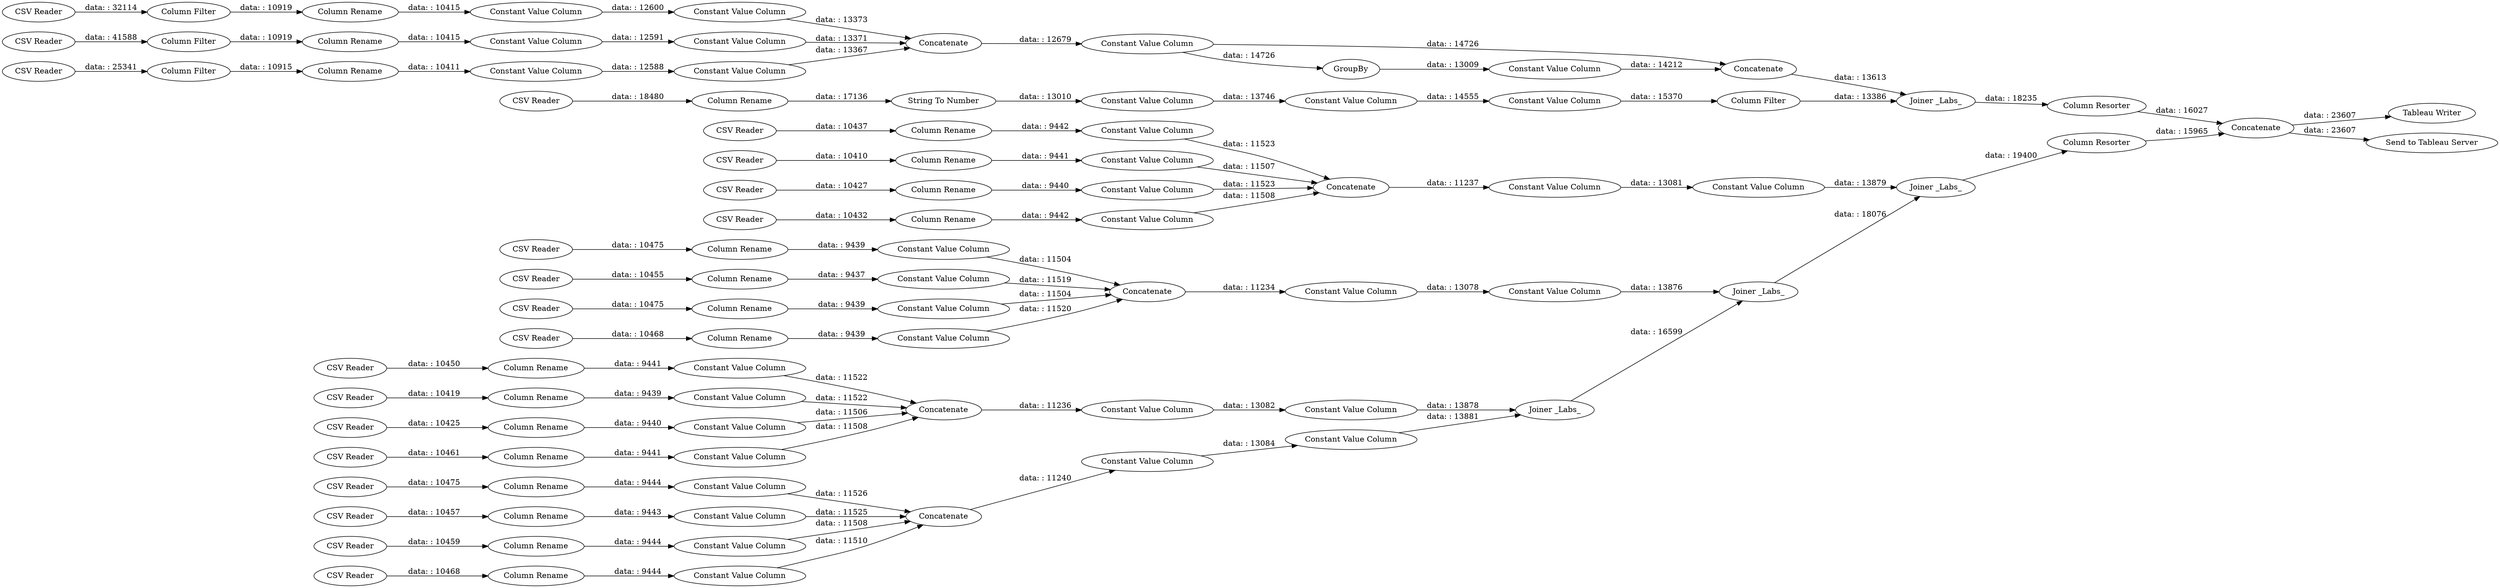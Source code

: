 digraph {
	"3455547927554419721_10" [label="CSV Reader"]
	"-3218674210620680745_29" [label="CSV Reader"]
	"6963935666667683141_21" [label="Joiner _Labs_"]
	"-8807880988283313152_6" [label="Constant Value Column"]
	"-3218674210620680745_34" [label="Constant Value Column"]
	"74562964953922408_8" [label="Constant Value Column"]
	"74562964953922408_9" [label="Column Rename"]
	"3836964034103931429_1" [label="CSV Reader"]
	"-8807880988283313152_12" [label="Constant Value Column"]
	"-7967643847959402865_28" [label=Concatenate]
	"-3218674210620680745_17" [label="CSV Reader"]
	"-3218674210620680745_28" [label="Column Filter"]
	"3836964034103931429_14" [label="Constant Value Column"]
	"3455547927554419721_8" [label="Constant Value Column"]
	"74562964953922408_2" [label="Column Rename"]
	"-7967643847959402865_27" [label="Constant Value Column"]
	"-3218674210620680745_18" [label="Column Rename"]
	"-8807880988283313152_11" [label="Column Rename"]
	"3836964034103931429_16" [label="String To Number"]
	"3455547927554419721_6" [label="Constant Value Column"]
	"3337584210584557808_9" [label="Column Rename"]
	"3455547927554419721_15" [label="Constant Value Column"]
	"3337584210584557808_7" [label="CSV Reader"]
	"3206374209867652052_25" [label="Tableau Writer"]
	"3455547927554419721_7" [label="CSV Reader"]
	"3337584210584557808_8" [label="Constant Value Column"]
	"74562964953922408_7" [label="CSV Reader"]
	"74562964953922408_14" [label="Constant Value Column"]
	"3337584210584557808_2" [label="Column Rename"]
	"3337584210584557808_14" [label="Constant Value Column"]
	"-7967643847959402865_29" [label="Joiner _Labs_"]
	"74562964953922408_13" [label=Concatenate]
	"-3218674210620680745_32" [label="Constant Value Column"]
	"3455547927554419721_12" [label="Constant Value Column"]
	"-3218674210620680745_22" [label="Constant Value Column"]
	"3337584210584557808_11" [label="Column Rename"]
	"3455547927554419721_14" [label="Constant Value Column"]
	"3337584210584557808_1" [label="CSV Reader"]
	"3836964034103931429_2" [label="Column Rename"]
	"3455547927554419721_1" [label="CSV Reader"]
	"3337584210584557808_10" [label="CSV Reader"]
	"3337584210584557808_15" [label="Constant Value Column"]
	"3455547927554419721_9" [label="Column Rename"]
	"-3218674210620680745_30" [label="Constant Value Column"]
	"74562964953922408_5" [label="Column Rename"]
	"3836964034103931429_15" [label="Constant Value Column"]
	"74562964953922408_10" [label="CSV Reader"]
	"3455547927554419721_2" [label="Column Rename"]
	"3206374209867652052_32" [label=Concatenate]
	"-3218674210620680745_24" [label="CSV Reader"]
	"6963935666667683141_18" [label="Joiner _Labs_"]
	"3455547927554419721_3" [label="Constant Value Column"]
	"74562964953922408_4" [label="CSV Reader"]
	"-8807880988283313152_13" [label=Concatenate]
	"-7967643847959402865_26" [label=GroupBy]
	"3455547927554419721_13" [label=Concatenate]
	"3337584210584557808_3" [label="Constant Value Column"]
	"-8807880988283313152_2" [label="Column Rename"]
	"-8807880988283313152_7" [label="CSV Reader"]
	"3455547927554419721_4" [label="CSV Reader"]
	"3337584210584557808_12" [label="Constant Value Column"]
	"74562964953922408_1" [label="CSV Reader"]
	"74562964953922408_11" [label="Column Rename"]
	"-8807880988283313152_5" [label="Column Rename"]
	"-3218674210620680745_19" [label="Constant Value Column"]
	"-3218674210620680745_23" [label="Column Filter"]
	"6963935666667683141_22" [label="Column Resorter"]
	"3337584210584557808_6" [label="Constant Value Column"]
	"-8807880988283313152_15" [label="Constant Value Column"]
	"-7967643847959402865_30" [label="Column Resorter"]
	"6963935666667683141_20" [label="Joiner _Labs_"]
	"-3218674210620680745_25" [label="Constant Value Column"]
	"-8807880988283313152_4" [label="CSV Reader"]
	"-3218674210620680745_27" [label="Constant Value Column"]
	"-3218674210620680745_13" [label=Concatenate]
	"3836964034103931429_3" [label="Constant Value Column"]
	"-8807880988283313152_3" [label="Constant Value Column"]
	"74562964953922408_6" [label="Constant Value Column"]
	"-3218674210620680745_20" [label="Column Filter"]
	"74562964953922408_3" [label="Constant Value Column"]
	"-3218674210620680745_26" [label="Column Rename"]
	"-8807880988283313152_1" [label="CSV Reader"]
	"3337584210584557808_5" [label="Column Rename"]
	"3206374209867652052_38" [label="Send to Tableau Server"]
	"3836964034103931429_23" [label="Column Filter"]
	"74562964953922408_12" [label="Constant Value Column"]
	"-8807880988283313152_10" [label="CSV Reader"]
	"-3218674210620680745_31" [label="Column Rename"]
	"-8807880988283313152_9" [label="Column Rename"]
	"3337584210584557808_13" [label=Concatenate]
	"-8807880988283313152_14" [label="Constant Value Column"]
	"3455547927554419721_11" [label="Column Rename"]
	"3337584210584557808_4" [label="CSV Reader"]
	"-8807880988283313152_8" [label="Constant Value Column"]
	"3455547927554419721_5" [label="Column Rename"]
	"74562964953922408_15" [label="Constant Value Column"]
	"3455547927554419721_6" -> "3455547927554419721_13" [label="data: : 11506"]
	"3836964034103931429_3" -> "3836964034103931429_14" [label="data: : 13746"]
	"3455547927554419721_12" -> "3455547927554419721_13" [label="data: : 11522"]
	"3836964034103931429_1" -> "3836964034103931429_2" [label="data: : 18480"]
	"-3218674210620680745_17" -> "-3218674210620680745_20" [label="data: : 25341"]
	"-8807880988283313152_10" -> "-8807880988283313152_11" [label="data: : 10455"]
	"3455547927554419721_3" -> "3455547927554419721_13" [label="data: : 11508"]
	"74562964953922408_2" -> "74562964953922408_3" [label="data: : 9444"]
	"3455547927554419721_15" -> "6963935666667683141_18" [label="data: : 13878"]
	"3337584210584557808_4" -> "3337584210584557808_5" [label="data: : 10410"]
	"74562964953922408_1" -> "74562964953922408_2" [label="data: : 10468"]
	"3206374209867652052_32" -> "3206374209867652052_25" [label="data: : 23607"]
	"3455547927554419721_11" -> "3455547927554419721_12" [label="data: : 9441"]
	"-7967643847959402865_27" -> "-7967643847959402865_28" [label="data: : 14212"]
	"-3218674210620680745_25" -> "-3218674210620680745_13" [label="data: : 13371"]
	"3337584210584557808_8" -> "3337584210584557808_13" [label="data: : 11523"]
	"74562964953922408_11" -> "74562964953922408_12" [label="data: : 9444"]
	"-8807880988283313152_6" -> "-8807880988283313152_13" [label="data: : 11504"]
	"-7967643847959402865_30" -> "3206374209867652052_32" [label="data: : 16027"]
	"-3218674210620680745_18" -> "-3218674210620680745_19" [label="data: : 10411"]
	"3337584210584557808_13" -> "3337584210584557808_14" [label="data: : 11237"]
	"-7967643847959402865_28" -> "-7967643847959402865_29" [label="data: : 13613"]
	"-3218674210620680745_20" -> "-3218674210620680745_18" [label="data: : 10915"]
	"-8807880988283313152_12" -> "-8807880988283313152_13" [label="data: : 11519"]
	"3836964034103931429_16" -> "3836964034103931429_3" [label="data: : 13010"]
	"3337584210584557808_9" -> "3337584210584557808_8" [label="data: : 9440"]
	"-3218674210620680745_26" -> "-3218674210620680745_27" [label="data: : 10415"]
	"-3218674210620680745_34" -> "-7967643847959402865_28" [label="data: : 14726"]
	"74562964953922408_3" -> "74562964953922408_13" [label="data: : 11510"]
	"-8807880988283313152_8" -> "-8807880988283313152_13" [label="data: : 11520"]
	"-3218674210620680745_32" -> "-3218674210620680745_30" [label="data: : 12600"]
	"74562964953922408_12" -> "74562964953922408_13" [label="data: : 11526"]
	"-7967643847959402865_26" -> "-7967643847959402865_27" [label="data: : 13009"]
	"3455547927554419721_13" -> "3455547927554419721_14" [label="data: : 11236"]
	"-3218674210620680745_31" -> "-3218674210620680745_32" [label="data: : 10415"]
	"-3218674210620680745_13" -> "-3218674210620680745_34" [label="data: : 12679"]
	"6963935666667683141_22" -> "3206374209867652052_32" [label="data: : 15965"]
	"6963935666667683141_20" -> "6963935666667683141_21" [label="data: : 18076"]
	"3836964034103931429_2" -> "3836964034103931429_16" [label="data: : 17136"]
	"74562964953922408_8" -> "74562964953922408_13" [label="data: : 11525"]
	"3337584210584557808_7" -> "3337584210584557808_9" [label="data: : 10427"]
	"3337584210584557808_5" -> "3337584210584557808_6" [label="data: : 9441"]
	"3337584210584557808_12" -> "3337584210584557808_13" [label="data: : 11523"]
	"74562964953922408_4" -> "74562964953922408_5" [label="data: : 10459"]
	"-8807880988283313152_2" -> "-8807880988283313152_3" [label="data: : 9439"]
	"74562964953922408_6" -> "74562964953922408_13" [label="data: : 11508"]
	"3455547927554419721_1" -> "3455547927554419721_2" [label="data: : 10461"]
	"-8807880988283313152_7" -> "-8807880988283313152_9" [label="data: : 10468"]
	"74562964953922408_9" -> "74562964953922408_8" [label="data: : 9443"]
	"-3218674210620680745_28" -> "-3218674210620680745_31" [label="data: : 10919"]
	"3455547927554419721_5" -> "3455547927554419721_6" [label="data: : 9440"]
	"74562964953922408_14" -> "74562964953922408_15" [label="data: : 13084"]
	"-3218674210620680745_23" -> "-3218674210620680745_26" [label="data: : 10919"]
	"-3218674210620680745_24" -> "-3218674210620680745_23" [label="data: : 41588"]
	"-3218674210620680745_29" -> "-3218674210620680745_28" [label="data: : 32114"]
	"74562964953922408_7" -> "74562964953922408_9" [label="data: : 10457"]
	"6963935666667683141_18" -> "6963935666667683141_20" [label="data: : 16599"]
	"3455547927554419721_9" -> "3455547927554419721_8" [label="data: : 9439"]
	"-3218674210620680745_27" -> "-3218674210620680745_25" [label="data: : 12591"]
	"-3218674210620680745_22" -> "-3218674210620680745_13" [label="data: : 13367"]
	"74562964953922408_5" -> "74562964953922408_6" [label="data: : 9444"]
	"3337584210584557808_14" -> "3337584210584557808_15" [label="data: : 13081"]
	"-3218674210620680745_34" -> "-7967643847959402865_26" [label="data: : 14726"]
	"3455547927554419721_4" -> "3455547927554419721_5" [label="data: : 10425"]
	"3337584210584557808_10" -> "3337584210584557808_11" [label="data: : 10437"]
	"3337584210584557808_1" -> "3337584210584557808_2" [label="data: : 10432"]
	"-8807880988283313152_9" -> "-8807880988283313152_8" [label="data: : 9439"]
	"3337584210584557808_15" -> "6963935666667683141_21" [label="data: : 13879"]
	"3836964034103931429_23" -> "-7967643847959402865_29" [label="data: : 13386"]
	"-8807880988283313152_13" -> "-8807880988283313152_14" [label="data: : 11234"]
	"-7967643847959402865_29" -> "-7967643847959402865_30" [label="data: : 18235"]
	"3206374209867652052_32" -> "3206374209867652052_38" [label="data: : 23607"]
	"-8807880988283313152_3" -> "-8807880988283313152_13" [label="data: : 11504"]
	"6963935666667683141_21" -> "6963935666667683141_22" [label="data: : 19400"]
	"3337584210584557808_2" -> "3337584210584557808_3" [label="data: : 9442"]
	"74562964953922408_13" -> "74562964953922408_14" [label="data: : 11240"]
	"-8807880988283313152_15" -> "6963935666667683141_20" [label="data: : 13876"]
	"3455547927554419721_10" -> "3455547927554419721_11" [label="data: : 10450"]
	"-8807880988283313152_4" -> "-8807880988283313152_5" [label="data: : 10475"]
	"3455547927554419721_2" -> "3455547927554419721_3" [label="data: : 9441"]
	"74562964953922408_15" -> "6963935666667683141_18" [label="data: : 13881"]
	"-8807880988283313152_14" -> "-8807880988283313152_15" [label="data: : 13078"]
	"-8807880988283313152_1" -> "-8807880988283313152_2" [label="data: : 10475"]
	"3337584210584557808_6" -> "3337584210584557808_13" [label="data: : 11507"]
	"3836964034103931429_15" -> "3836964034103931429_23" [label="data: : 15370"]
	"3455547927554419721_8" -> "3455547927554419721_13" [label="data: : 11522"]
	"-3218674210620680745_19" -> "-3218674210620680745_22" [label="data: : 12588"]
	"3455547927554419721_14" -> "3455547927554419721_15" [label="data: : 13082"]
	"3337584210584557808_11" -> "3337584210584557808_12" [label="data: : 9442"]
	"74562964953922408_10" -> "74562964953922408_11" [label="data: : 10475"]
	"-8807880988283313152_5" -> "-8807880988283313152_6" [label="data: : 9439"]
	"3455547927554419721_7" -> "3455547927554419721_9" [label="data: : 10419"]
	"3337584210584557808_3" -> "3337584210584557808_13" [label="data: : 11508"]
	"-3218674210620680745_30" -> "-3218674210620680745_13" [label="data: : 13373"]
	"-8807880988283313152_11" -> "-8807880988283313152_12" [label="data: : 9437"]
	"3836964034103931429_14" -> "3836964034103931429_15" [label="data: : 14555"]
	rankdir=LR
}
